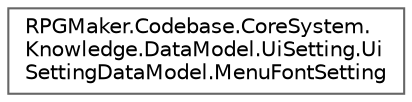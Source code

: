 digraph "クラス階層図"
{
 // LATEX_PDF_SIZE
  bgcolor="transparent";
  edge [fontname=Helvetica,fontsize=10,labelfontname=Helvetica,labelfontsize=10];
  node [fontname=Helvetica,fontsize=10,shape=box,height=0.2,width=0.4];
  rankdir="LR";
  Node0 [id="Node000000",label="RPGMaker.Codebase.CoreSystem.\lKnowledge.DataModel.UiSetting.Ui\lSettingDataModel.MenuFontSetting",height=0.2,width=0.4,color="grey40", fillcolor="white", style="filled",URL="$dc/db4/class_r_p_g_maker_1_1_codebase_1_1_core_system_1_1_knowledge_1_1_data_model_1_1_ui_setting_1_1_u436d8d2cff0ba8a4d8897023ec2eb49b.html",tooltip=" "];
}
